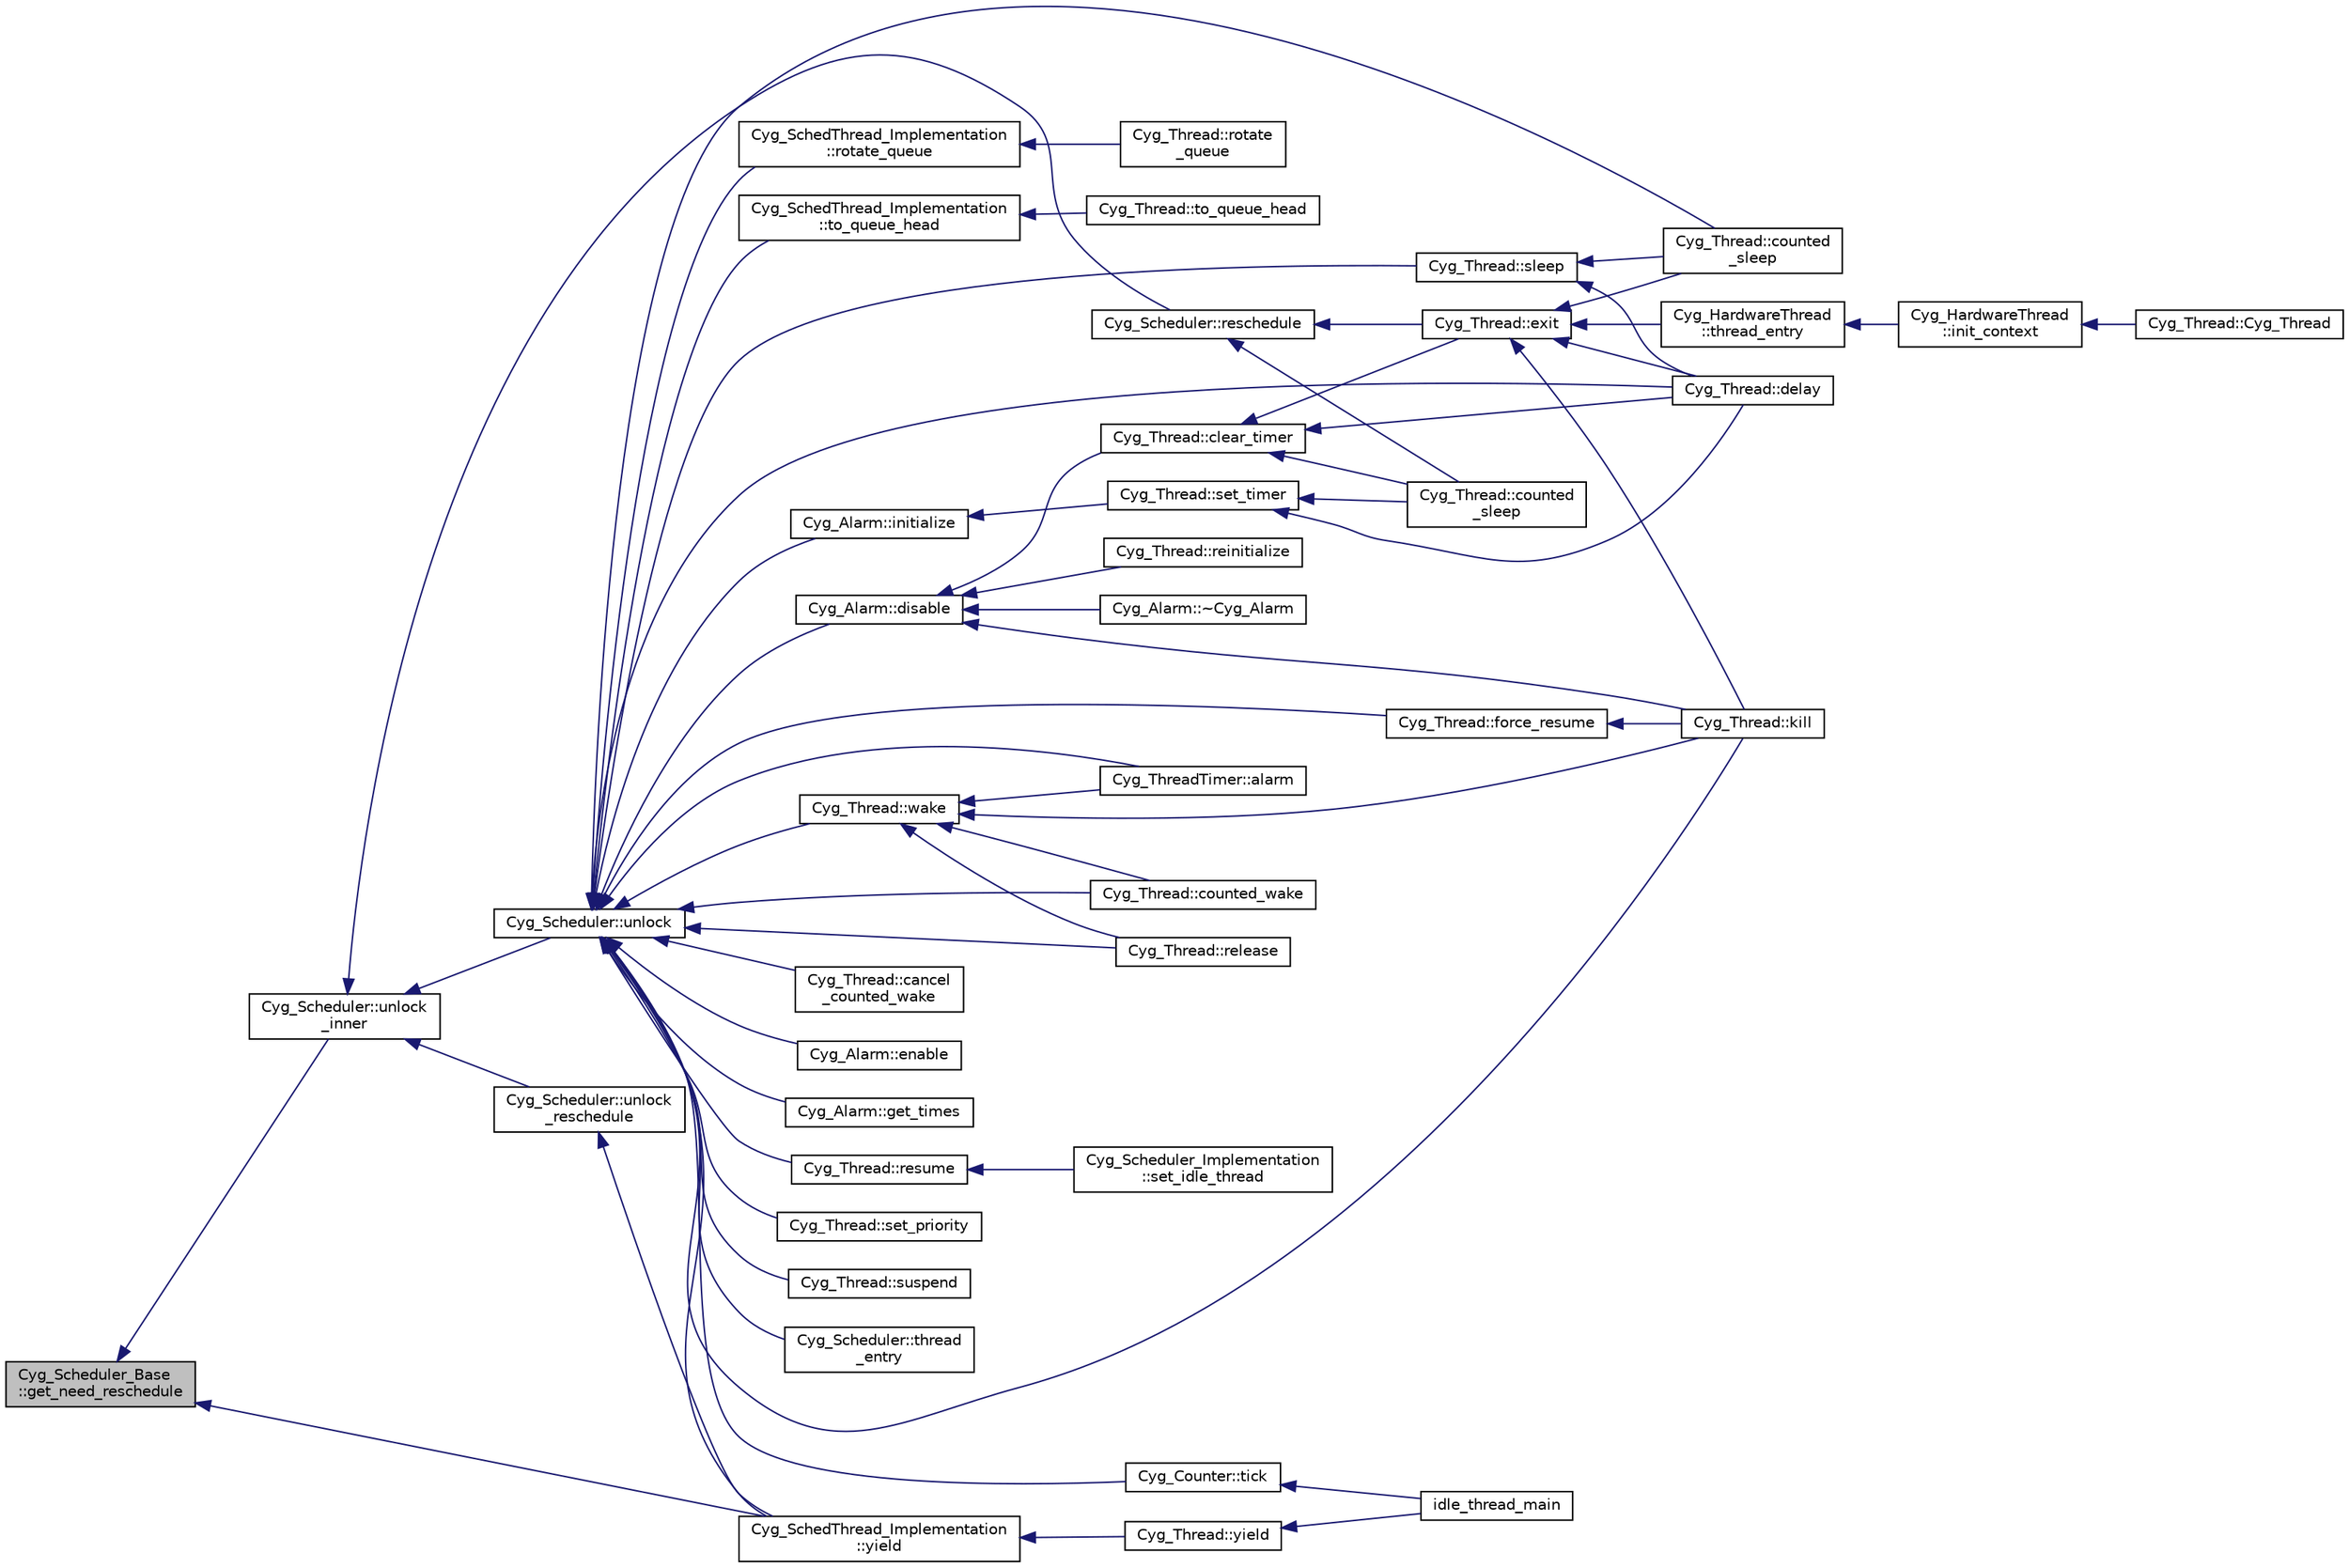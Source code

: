digraph "Cyg_Scheduler_Base::get_need_reschedule"
{
  edge [fontname="Helvetica",fontsize="10",labelfontname="Helvetica",labelfontsize="10"];
  node [fontname="Helvetica",fontsize="10",shape=record];
  rankdir="LR";
  Node1 [label="Cyg_Scheduler_Base\l::get_need_reschedule",height=0.2,width=0.4,color="black", fillcolor="grey75", style="filled" fontcolor="black"];
  Node1 -> Node2 [dir="back",color="midnightblue",fontsize="10",style="solid",fontname="Helvetica"];
  Node2 [label="Cyg_Scheduler::unlock\l_inner",height=0.2,width=0.4,color="black", fillcolor="white", style="filled",URL="$class_cyg___scheduler.html#a529555a4995ebd4ddab69edd0d4f766f"];
  Node2 -> Node3 [dir="back",color="midnightblue",fontsize="10",style="solid",fontname="Helvetica"];
  Node3 [label="Cyg_Scheduler::reschedule",height=0.2,width=0.4,color="black", fillcolor="white", style="filled",URL="$class_cyg___scheduler.html#a62f9df6230a2e9c13bb168597404de5c"];
  Node3 -> Node4 [dir="back",color="midnightblue",fontsize="10",style="solid",fontname="Helvetica"];
  Node4 [label="Cyg_Thread::counted\l_sleep",height=0.2,width=0.4,color="black", fillcolor="white", style="filled",URL="$class_cyg___thread.html#ae26681ed39ae0e34088fd925be8f3484"];
  Node3 -> Node5 [dir="back",color="midnightblue",fontsize="10",style="solid",fontname="Helvetica"];
  Node5 [label="Cyg_Thread::exit",height=0.2,width=0.4,color="black", fillcolor="white", style="filled",URL="$class_cyg___thread.html#a1325e6829eb67a7c584cee48d81cc371"];
  Node5 -> Node6 [dir="back",color="midnightblue",fontsize="10",style="solid",fontname="Helvetica"];
  Node6 [label="Cyg_HardwareThread\l::thread_entry",height=0.2,width=0.4,color="black", fillcolor="white", style="filled",URL="$class_cyg___hardware_thread.html#af951e39bf5d2fcc71329274afd3f7ae3"];
  Node6 -> Node7 [dir="back",color="midnightblue",fontsize="10",style="solid",fontname="Helvetica"];
  Node7 [label="Cyg_HardwareThread\l::init_context",height=0.2,width=0.4,color="black", fillcolor="white", style="filled",URL="$class_cyg___hardware_thread.html#aee6c6a52409a0882697917ec16875260"];
  Node7 -> Node8 [dir="back",color="midnightblue",fontsize="10",style="solid",fontname="Helvetica"];
  Node8 [label="Cyg_Thread::Cyg_Thread",height=0.2,width=0.4,color="black", fillcolor="white", style="filled",URL="$class_cyg___thread.html#a13efd27904ba3f891eeb1fc56d7c1865"];
  Node5 -> Node9 [dir="back",color="midnightblue",fontsize="10",style="solid",fontname="Helvetica"];
  Node9 [label="Cyg_Thread::counted\l_sleep",height=0.2,width=0.4,color="black", fillcolor="white", style="filled",URL="$class_cyg___thread.html#aaf9b4fc5afa2c960f564b6701287663c"];
  Node5 -> Node10 [dir="back",color="midnightblue",fontsize="10",style="solid",fontname="Helvetica"];
  Node10 [label="Cyg_Thread::kill",height=0.2,width=0.4,color="black", fillcolor="white", style="filled",URL="$class_cyg___thread.html#aa2ccfc563049b0f7e77ebbafb5df7eca"];
  Node5 -> Node11 [dir="back",color="midnightblue",fontsize="10",style="solid",fontname="Helvetica"];
  Node11 [label="Cyg_Thread::delay",height=0.2,width=0.4,color="black", fillcolor="white", style="filled",URL="$class_cyg___thread.html#a5bea2b207ab7788d560fa2bc98334b7d"];
  Node2 -> Node12 [dir="back",color="midnightblue",fontsize="10",style="solid",fontname="Helvetica"];
  Node12 [label="Cyg_Scheduler::unlock",height=0.2,width=0.4,color="black", fillcolor="white", style="filled",URL="$class_cyg___scheduler.html#a362916327f3b75af4b104272f6c9e466"];
  Node12 -> Node13 [dir="back",color="midnightblue",fontsize="10",style="solid",fontname="Helvetica"];
  Node13 [label="Cyg_ThreadTimer::alarm",height=0.2,width=0.4,color="black", fillcolor="white", style="filled",URL="$class_cyg___thread_timer.html#ab355d2d23288714dcddad7dea458d991"];
  Node12 -> Node14 [dir="back",color="midnightblue",fontsize="10",style="solid",fontname="Helvetica"];
  Node14 [label="Cyg_Thread::cancel\l_counted_wake",height=0.2,width=0.4,color="black", fillcolor="white", style="filled",URL="$class_cyg___thread.html#a0e2432ce82cee0d332f4218a3ee0cae0"];
  Node12 -> Node9 [dir="back",color="midnightblue",fontsize="10",style="solid",fontname="Helvetica"];
  Node12 -> Node15 [dir="back",color="midnightblue",fontsize="10",style="solid",fontname="Helvetica"];
  Node15 [label="Cyg_Thread::counted_wake",height=0.2,width=0.4,color="black", fillcolor="white", style="filled",URL="$class_cyg___thread.html#a4912b6ba316818edc0f1c36a9b51e201"];
  Node12 -> Node11 [dir="back",color="midnightblue",fontsize="10",style="solid",fontname="Helvetica"];
  Node12 -> Node16 [dir="back",color="midnightblue",fontsize="10",style="solid",fontname="Helvetica"];
  Node16 [label="Cyg_Alarm::disable",height=0.2,width=0.4,color="black", fillcolor="white", style="filled",URL="$class_cyg___alarm.html#a72222d58531e082f7de0007f28b604f1"];
  Node16 -> Node17 [dir="back",color="midnightblue",fontsize="10",style="solid",fontname="Helvetica"];
  Node17 [label="Cyg_Thread::clear_timer",height=0.2,width=0.4,color="black", fillcolor="white", style="filled",URL="$class_cyg___thread.html#acd6c558eb9fe78341e7b933b16dd9678"];
  Node17 -> Node4 [dir="back",color="midnightblue",fontsize="10",style="solid",fontname="Helvetica"];
  Node17 -> Node5 [dir="back",color="midnightblue",fontsize="10",style="solid",fontname="Helvetica"];
  Node17 -> Node11 [dir="back",color="midnightblue",fontsize="10",style="solid",fontname="Helvetica"];
  Node16 -> Node10 [dir="back",color="midnightblue",fontsize="10",style="solid",fontname="Helvetica"];
  Node16 -> Node18 [dir="back",color="midnightblue",fontsize="10",style="solid",fontname="Helvetica"];
  Node18 [label="Cyg_Thread::reinitialize",height=0.2,width=0.4,color="black", fillcolor="white", style="filled",URL="$class_cyg___thread.html#abdd74d18178c8e11cd8668e35d98ddf3"];
  Node16 -> Node19 [dir="back",color="midnightblue",fontsize="10",style="solid",fontname="Helvetica"];
  Node19 [label="Cyg_Alarm::~Cyg_Alarm",height=0.2,width=0.4,color="black", fillcolor="white", style="filled",URL="$class_cyg___alarm.html#a66e9e842221f3212bff7a306a21b9deb"];
  Node12 -> Node20 [dir="back",color="midnightblue",fontsize="10",style="solid",fontname="Helvetica"];
  Node20 [label="Cyg_Alarm::enable",height=0.2,width=0.4,color="black", fillcolor="white", style="filled",URL="$class_cyg___alarm.html#a5fc26af76b09d9ca69afaaf894979fd9"];
  Node12 -> Node21 [dir="back",color="midnightblue",fontsize="10",style="solid",fontname="Helvetica"];
  Node21 [label="Cyg_Thread::force_resume",height=0.2,width=0.4,color="black", fillcolor="white", style="filled",URL="$class_cyg___thread.html#a57bf6bf843c58e1331698a7fb75c9988"];
  Node21 -> Node10 [dir="back",color="midnightblue",fontsize="10",style="solid",fontname="Helvetica"];
  Node12 -> Node22 [dir="back",color="midnightblue",fontsize="10",style="solid",fontname="Helvetica"];
  Node22 [label="Cyg_Alarm::get_times",height=0.2,width=0.4,color="black", fillcolor="white", style="filled",URL="$class_cyg___alarm.html#a67224148d954ded549b8e85a97c0379d"];
  Node12 -> Node23 [dir="back",color="midnightblue",fontsize="10",style="solid",fontname="Helvetica"];
  Node23 [label="Cyg_Alarm::initialize",height=0.2,width=0.4,color="black", fillcolor="white", style="filled",URL="$class_cyg___alarm.html#a86a3cc0243666be0b078300ce12f8b67"];
  Node23 -> Node24 [dir="back",color="midnightblue",fontsize="10",style="solid",fontname="Helvetica"];
  Node24 [label="Cyg_Thread::set_timer",height=0.2,width=0.4,color="black", fillcolor="white", style="filled",URL="$class_cyg___thread.html#a7e92402378d90c942fd050ac77610c05"];
  Node24 -> Node4 [dir="back",color="midnightblue",fontsize="10",style="solid",fontname="Helvetica"];
  Node24 -> Node11 [dir="back",color="midnightblue",fontsize="10",style="solid",fontname="Helvetica"];
  Node12 -> Node10 [dir="back",color="midnightblue",fontsize="10",style="solid",fontname="Helvetica"];
  Node12 -> Node25 [dir="back",color="midnightblue",fontsize="10",style="solid",fontname="Helvetica"];
  Node25 [label="Cyg_Thread::release",height=0.2,width=0.4,color="black", fillcolor="white", style="filled",URL="$class_cyg___thread.html#a78079e3efa67760bc216a5d103bbfe0a"];
  Node12 -> Node26 [dir="back",color="midnightblue",fontsize="10",style="solid",fontname="Helvetica"];
  Node26 [label="Cyg_Thread::resume",height=0.2,width=0.4,color="black", fillcolor="white", style="filled",URL="$class_cyg___thread.html#aae0100385a3513f48a6c013a11e807f7"];
  Node26 -> Node27 [dir="back",color="midnightblue",fontsize="10",style="solid",fontname="Helvetica"];
  Node27 [label="Cyg_Scheduler_Implementation\l::set_idle_thread",height=0.2,width=0.4,color="black", fillcolor="white", style="filled",URL="$class_cyg___scheduler___implementation.html#a479836186b44e4d1bfa4342dbc79c641"];
  Node12 -> Node28 [dir="back",color="midnightblue",fontsize="10",style="solid",fontname="Helvetica"];
  Node28 [label="Cyg_SchedThread_Implementation\l::rotate_queue",height=0.2,width=0.4,color="black", fillcolor="white", style="filled",URL="$class_cyg___sched_thread___implementation.html#a160b834c819c62e37e005640d8bb59a3"];
  Node28 -> Node29 [dir="back",color="midnightblue",fontsize="10",style="solid",fontname="Helvetica"];
  Node29 [label="Cyg_Thread::rotate\l_queue",height=0.2,width=0.4,color="black", fillcolor="white", style="filled",URL="$class_cyg___thread.html#a096f76683fd0c5b0fdce639d84a421de"];
  Node12 -> Node30 [dir="back",color="midnightblue",fontsize="10",style="solid",fontname="Helvetica"];
  Node30 [label="Cyg_Thread::set_priority",height=0.2,width=0.4,color="black", fillcolor="white", style="filled",URL="$class_cyg___thread.html#ab102fd5044377146d5cd67337f2d3383"];
  Node12 -> Node31 [dir="back",color="midnightblue",fontsize="10",style="solid",fontname="Helvetica"];
  Node31 [label="Cyg_Thread::sleep",height=0.2,width=0.4,color="black", fillcolor="white", style="filled",URL="$class_cyg___thread.html#abac0be19a5144b40c5d8d84b185ba8a5"];
  Node31 -> Node9 [dir="back",color="midnightblue",fontsize="10",style="solid",fontname="Helvetica"];
  Node31 -> Node11 [dir="back",color="midnightblue",fontsize="10",style="solid",fontname="Helvetica"];
  Node12 -> Node32 [dir="back",color="midnightblue",fontsize="10",style="solid",fontname="Helvetica"];
  Node32 [label="Cyg_Thread::suspend",height=0.2,width=0.4,color="black", fillcolor="white", style="filled",URL="$class_cyg___thread.html#ad3943c165934a8db1ac52d65efd05e0b"];
  Node12 -> Node33 [dir="back",color="midnightblue",fontsize="10",style="solid",fontname="Helvetica"];
  Node33 [label="Cyg_Scheduler::thread\l_entry",height=0.2,width=0.4,color="black", fillcolor="white", style="filled",URL="$class_cyg___scheduler.html#a2dfdb7b0a2485dc61e7b6cd92c193f7d"];
  Node12 -> Node34 [dir="back",color="midnightblue",fontsize="10",style="solid",fontname="Helvetica"];
  Node34 [label="Cyg_Counter::tick",height=0.2,width=0.4,color="black", fillcolor="white", style="filled",URL="$class_cyg___counter.html#a94149bfbd4ec7069dc703c5a158b4f9f"];
  Node34 -> Node35 [dir="back",color="midnightblue",fontsize="10",style="solid",fontname="Helvetica"];
  Node35 [label="idle_thread_main",height=0.2,width=0.4,color="black", fillcolor="white", style="filled",URL="$thread_8cxx.html#ab41818e0f3d9ad7695412191d8d01f2d"];
  Node12 -> Node36 [dir="back",color="midnightblue",fontsize="10",style="solid",fontname="Helvetica"];
  Node36 [label="Cyg_SchedThread_Implementation\l::to_queue_head",height=0.2,width=0.4,color="black", fillcolor="white", style="filled",URL="$class_cyg___sched_thread___implementation.html#aee50d5d34fb606e54d3652ed9a234c37"];
  Node36 -> Node37 [dir="back",color="midnightblue",fontsize="10",style="solid",fontname="Helvetica"];
  Node37 [label="Cyg_Thread::to_queue_head",height=0.2,width=0.4,color="black", fillcolor="white", style="filled",URL="$class_cyg___thread.html#a7c193f2e0eaaf194ae0238de80f9f52a"];
  Node12 -> Node38 [dir="back",color="midnightblue",fontsize="10",style="solid",fontname="Helvetica"];
  Node38 [label="Cyg_Thread::wake",height=0.2,width=0.4,color="black", fillcolor="white", style="filled",URL="$class_cyg___thread.html#a6bec4a51156245d5a0079ae589d1d18c"];
  Node38 -> Node15 [dir="back",color="midnightblue",fontsize="10",style="solid",fontname="Helvetica"];
  Node38 -> Node25 [dir="back",color="midnightblue",fontsize="10",style="solid",fontname="Helvetica"];
  Node38 -> Node10 [dir="back",color="midnightblue",fontsize="10",style="solid",fontname="Helvetica"];
  Node38 -> Node13 [dir="back",color="midnightblue",fontsize="10",style="solid",fontname="Helvetica"];
  Node12 -> Node39 [dir="back",color="midnightblue",fontsize="10",style="solid",fontname="Helvetica"];
  Node39 [label="Cyg_SchedThread_Implementation\l::yield",height=0.2,width=0.4,color="black", fillcolor="white", style="filled",URL="$class_cyg___sched_thread___implementation.html#a74789ffbf16253a8a98f285bc16fc5cd"];
  Node39 -> Node40 [dir="back",color="midnightblue",fontsize="10",style="solid",fontname="Helvetica"];
  Node40 [label="Cyg_Thread::yield",height=0.2,width=0.4,color="black", fillcolor="white", style="filled",URL="$class_cyg___thread.html#a9e4d6dc7268a1c87fc4875bc0d3e0ba5"];
  Node40 -> Node35 [dir="back",color="midnightblue",fontsize="10",style="solid",fontname="Helvetica"];
  Node2 -> Node41 [dir="back",color="midnightblue",fontsize="10",style="solid",fontname="Helvetica"];
  Node41 [label="Cyg_Scheduler::unlock\l_reschedule",height=0.2,width=0.4,color="black", fillcolor="white", style="filled",URL="$class_cyg___scheduler.html#a6e0408a5e6a8cd1b636ae4ab1a64fb31"];
  Node41 -> Node39 [dir="back",color="midnightblue",fontsize="10",style="solid",fontname="Helvetica"];
  Node1 -> Node39 [dir="back",color="midnightblue",fontsize="10",style="solid",fontname="Helvetica"];
}
